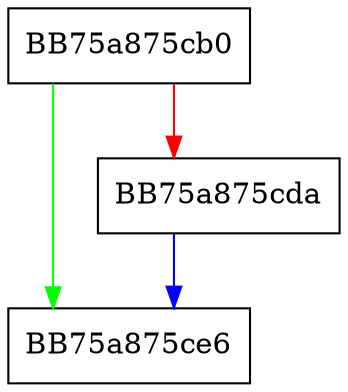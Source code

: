 digraph LoadDlpUnallowedRDPAppsListDbVar {
  node [shape="box"];
  graph [splines=ortho];
  BB75a875cb0 -> BB75a875ce6 [color="green"];
  BB75a875cb0 -> BB75a875cda [color="red"];
  BB75a875cda -> BB75a875ce6 [color="blue"];
}